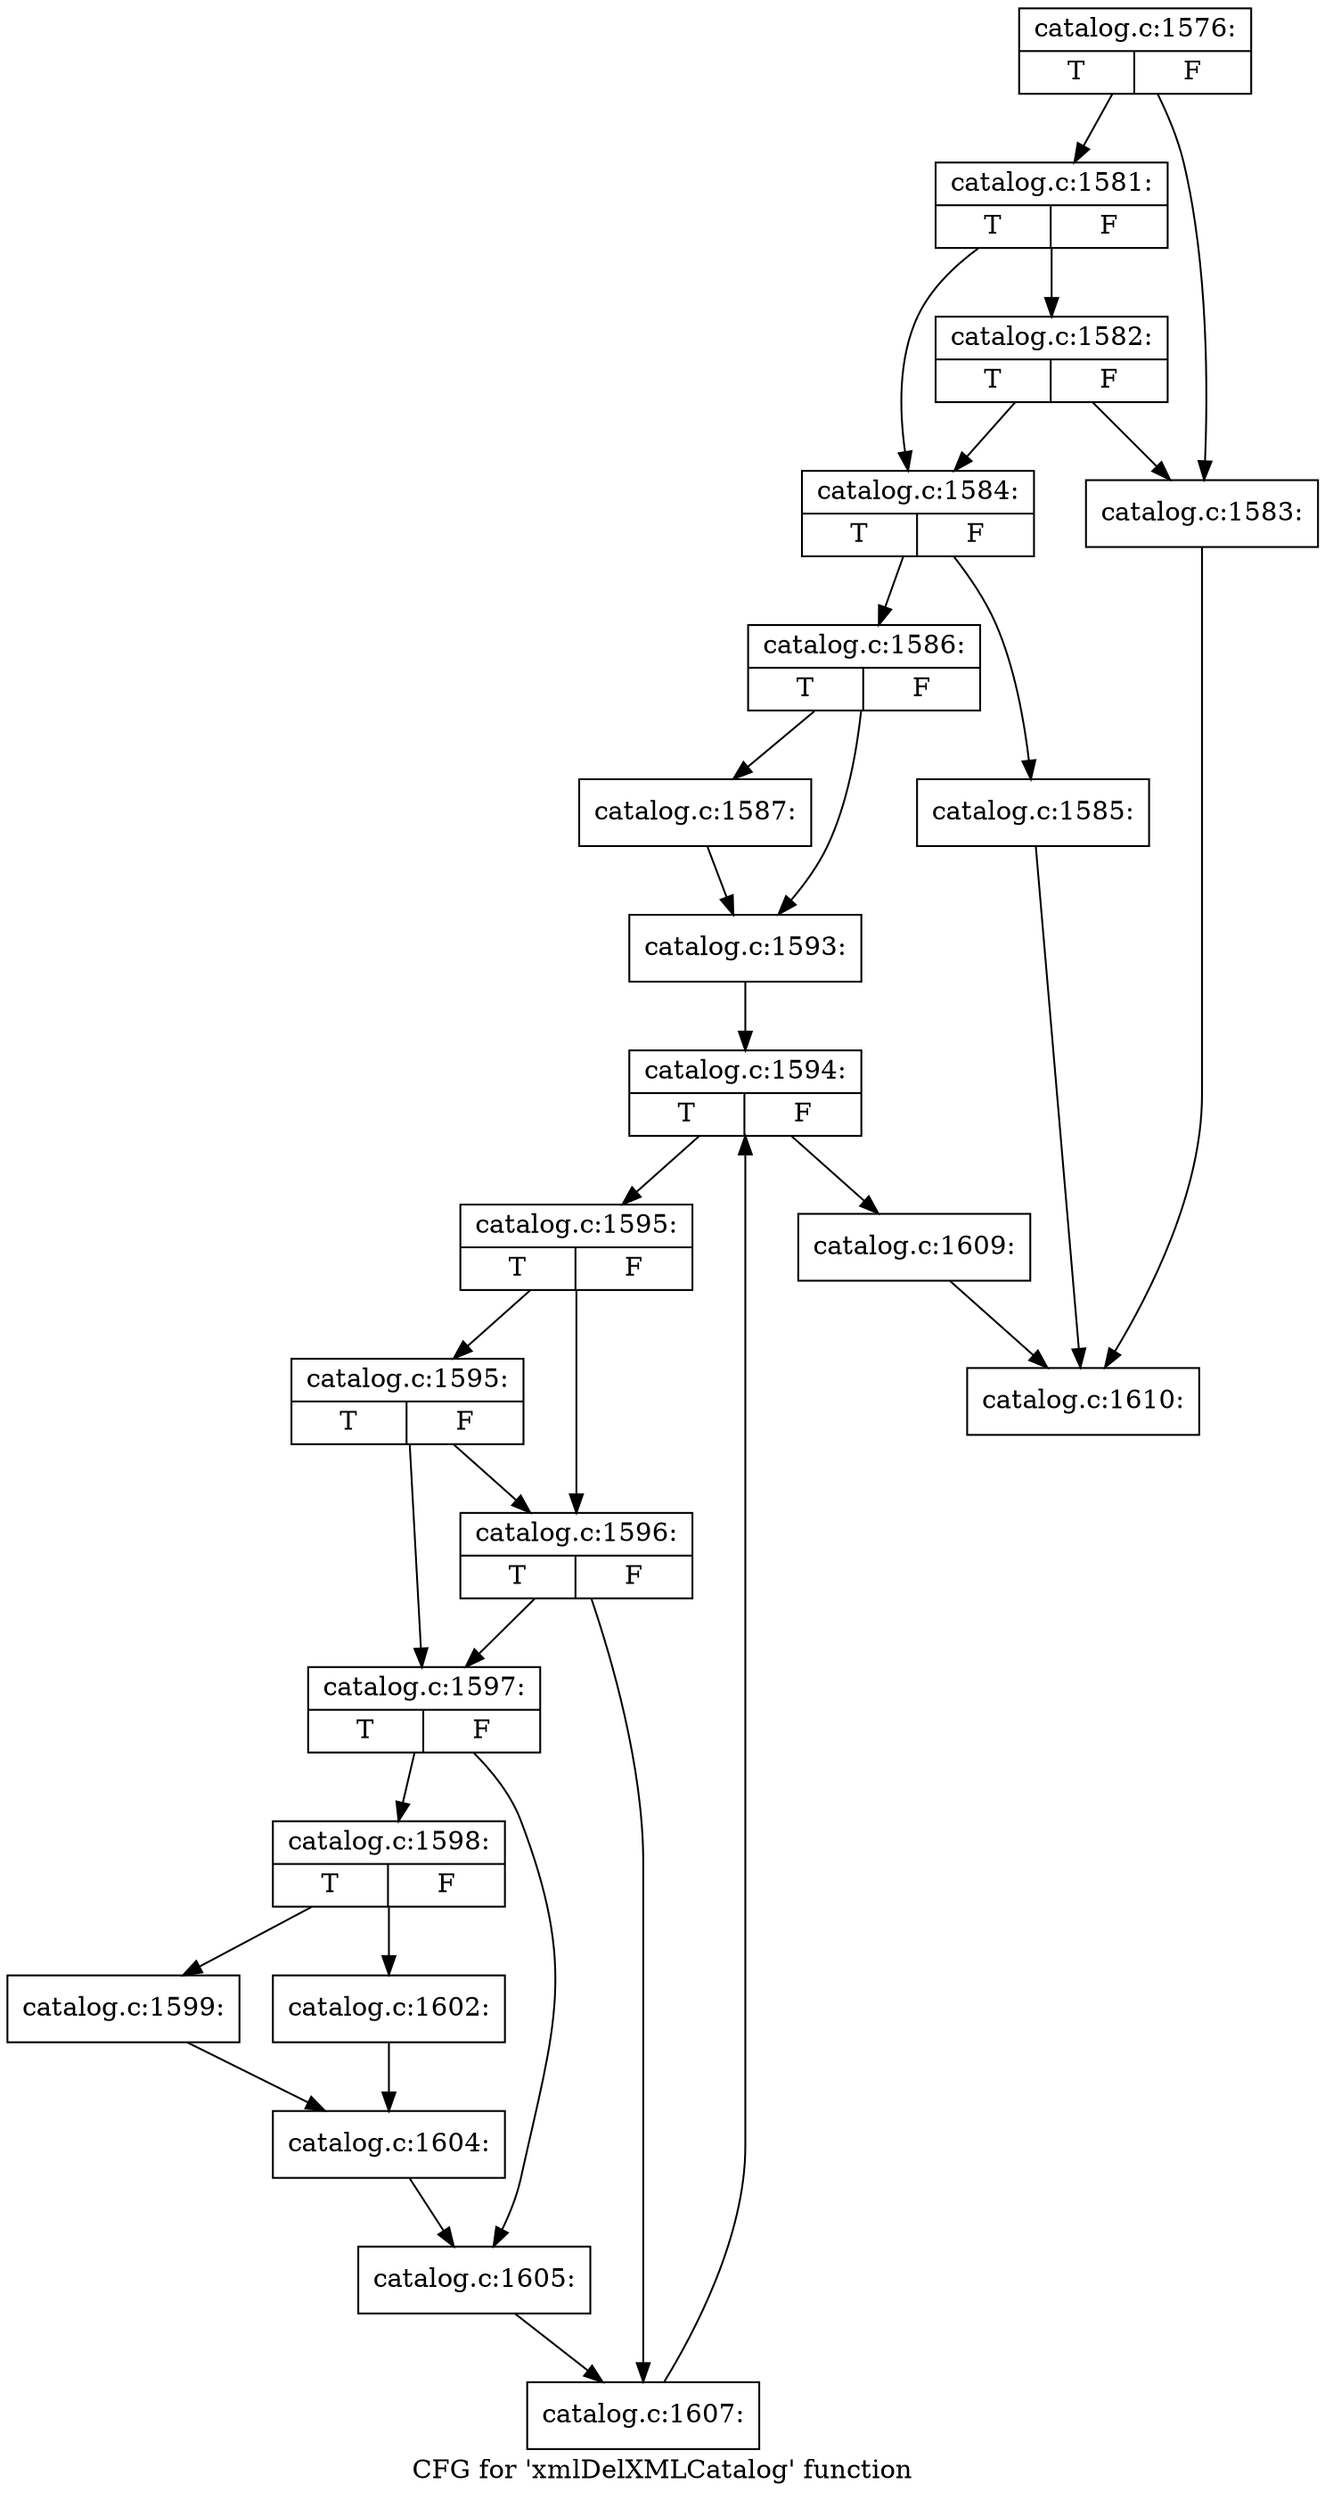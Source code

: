 digraph "CFG for 'xmlDelXMLCatalog' function" {
	label="CFG for 'xmlDelXMLCatalog' function";

	Node0x3ac6900 [shape=record,label="{catalog.c:1576:|{<s0>T|<s1>F}}"];
	Node0x3ac6900 -> Node0x3ad0a10;
	Node0x3ac6900 -> Node0x3ad0ab0;
	Node0x3ad0ab0 [shape=record,label="{catalog.c:1581:|{<s0>T|<s1>F}}"];
	Node0x3ad0ab0 -> Node0x3ad0dc0;
	Node0x3ad0ab0 -> Node0x3ad0a60;
	Node0x3ad0dc0 [shape=record,label="{catalog.c:1582:|{<s0>T|<s1>F}}"];
	Node0x3ad0dc0 -> Node0x3ad0a10;
	Node0x3ad0dc0 -> Node0x3ad0a60;
	Node0x3ad0a10 [shape=record,label="{catalog.c:1583:}"];
	Node0x3ad0a10 -> Node0x3acb460;
	Node0x3ad0a60 [shape=record,label="{catalog.c:1584:|{<s0>T|<s1>F}}"];
	Node0x3ad0a60 -> Node0x3ad16b0;
	Node0x3ad0a60 -> Node0x3ad1700;
	Node0x3ad16b0 [shape=record,label="{catalog.c:1585:}"];
	Node0x3ad16b0 -> Node0x3acb460;
	Node0x3ad1700 [shape=record,label="{catalog.c:1586:|{<s0>T|<s1>F}}"];
	Node0x3ad1700 -> Node0x3ad1bc0;
	Node0x3ad1700 -> Node0x3ad1c10;
	Node0x3ad1bc0 [shape=record,label="{catalog.c:1587:}"];
	Node0x3ad1bc0 -> Node0x3ad1c10;
	Node0x3ad1c10 [shape=record,label="{catalog.c:1593:}"];
	Node0x3ad1c10 -> Node0x3ad2510;
	Node0x3ad2510 [shape=record,label="{catalog.c:1594:|{<s0>T|<s1>F}}"];
	Node0x3ad2510 -> Node0x3ad2920;
	Node0x3ad2510 -> Node0x3ad2750;
	Node0x3ad2920 [shape=record,label="{catalog.c:1595:|{<s0>T|<s1>F}}"];
	Node0x3ad2920 -> Node0x3ad2c00;
	Node0x3ad2920 -> Node0x3ad2b80;
	Node0x3ad2c00 [shape=record,label="{catalog.c:1595:|{<s0>T|<s1>F}}"];
	Node0x3ad2c00 -> Node0x3ad2ae0;
	Node0x3ad2c00 -> Node0x3ad2b80;
	Node0x3ad2b80 [shape=record,label="{catalog.c:1596:|{<s0>T|<s1>F}}"];
	Node0x3ad2b80 -> Node0x3ad2ae0;
	Node0x3ad2b80 -> Node0x3ad2b30;
	Node0x3ad2ae0 [shape=record,label="{catalog.c:1597:|{<s0>T|<s1>F}}"];
	Node0x3ad2ae0 -> Node0x3ad3840;
	Node0x3ad2ae0 -> Node0x3ad3890;
	Node0x3ad3840 [shape=record,label="{catalog.c:1598:|{<s0>T|<s1>F}}"];
	Node0x3ad3840 -> Node0x3ad3b90;
	Node0x3ad3840 -> Node0x3ad3c30;
	Node0x3ad3b90 [shape=record,label="{catalog.c:1599:}"];
	Node0x3ad3b90 -> Node0x3ad3be0;
	Node0x3ad3c30 [shape=record,label="{catalog.c:1602:}"];
	Node0x3ad3c30 -> Node0x3ad3be0;
	Node0x3ad3be0 [shape=record,label="{catalog.c:1604:}"];
	Node0x3ad3be0 -> Node0x3ad3890;
	Node0x3ad3890 [shape=record,label="{catalog.c:1605:}"];
	Node0x3ad3890 -> Node0x3ad2b30;
	Node0x3ad2b30 [shape=record,label="{catalog.c:1607:}"];
	Node0x3ad2b30 -> Node0x3ad2510;
	Node0x3ad2750 [shape=record,label="{catalog.c:1609:}"];
	Node0x3ad2750 -> Node0x3acb460;
	Node0x3acb460 [shape=record,label="{catalog.c:1610:}"];
}
